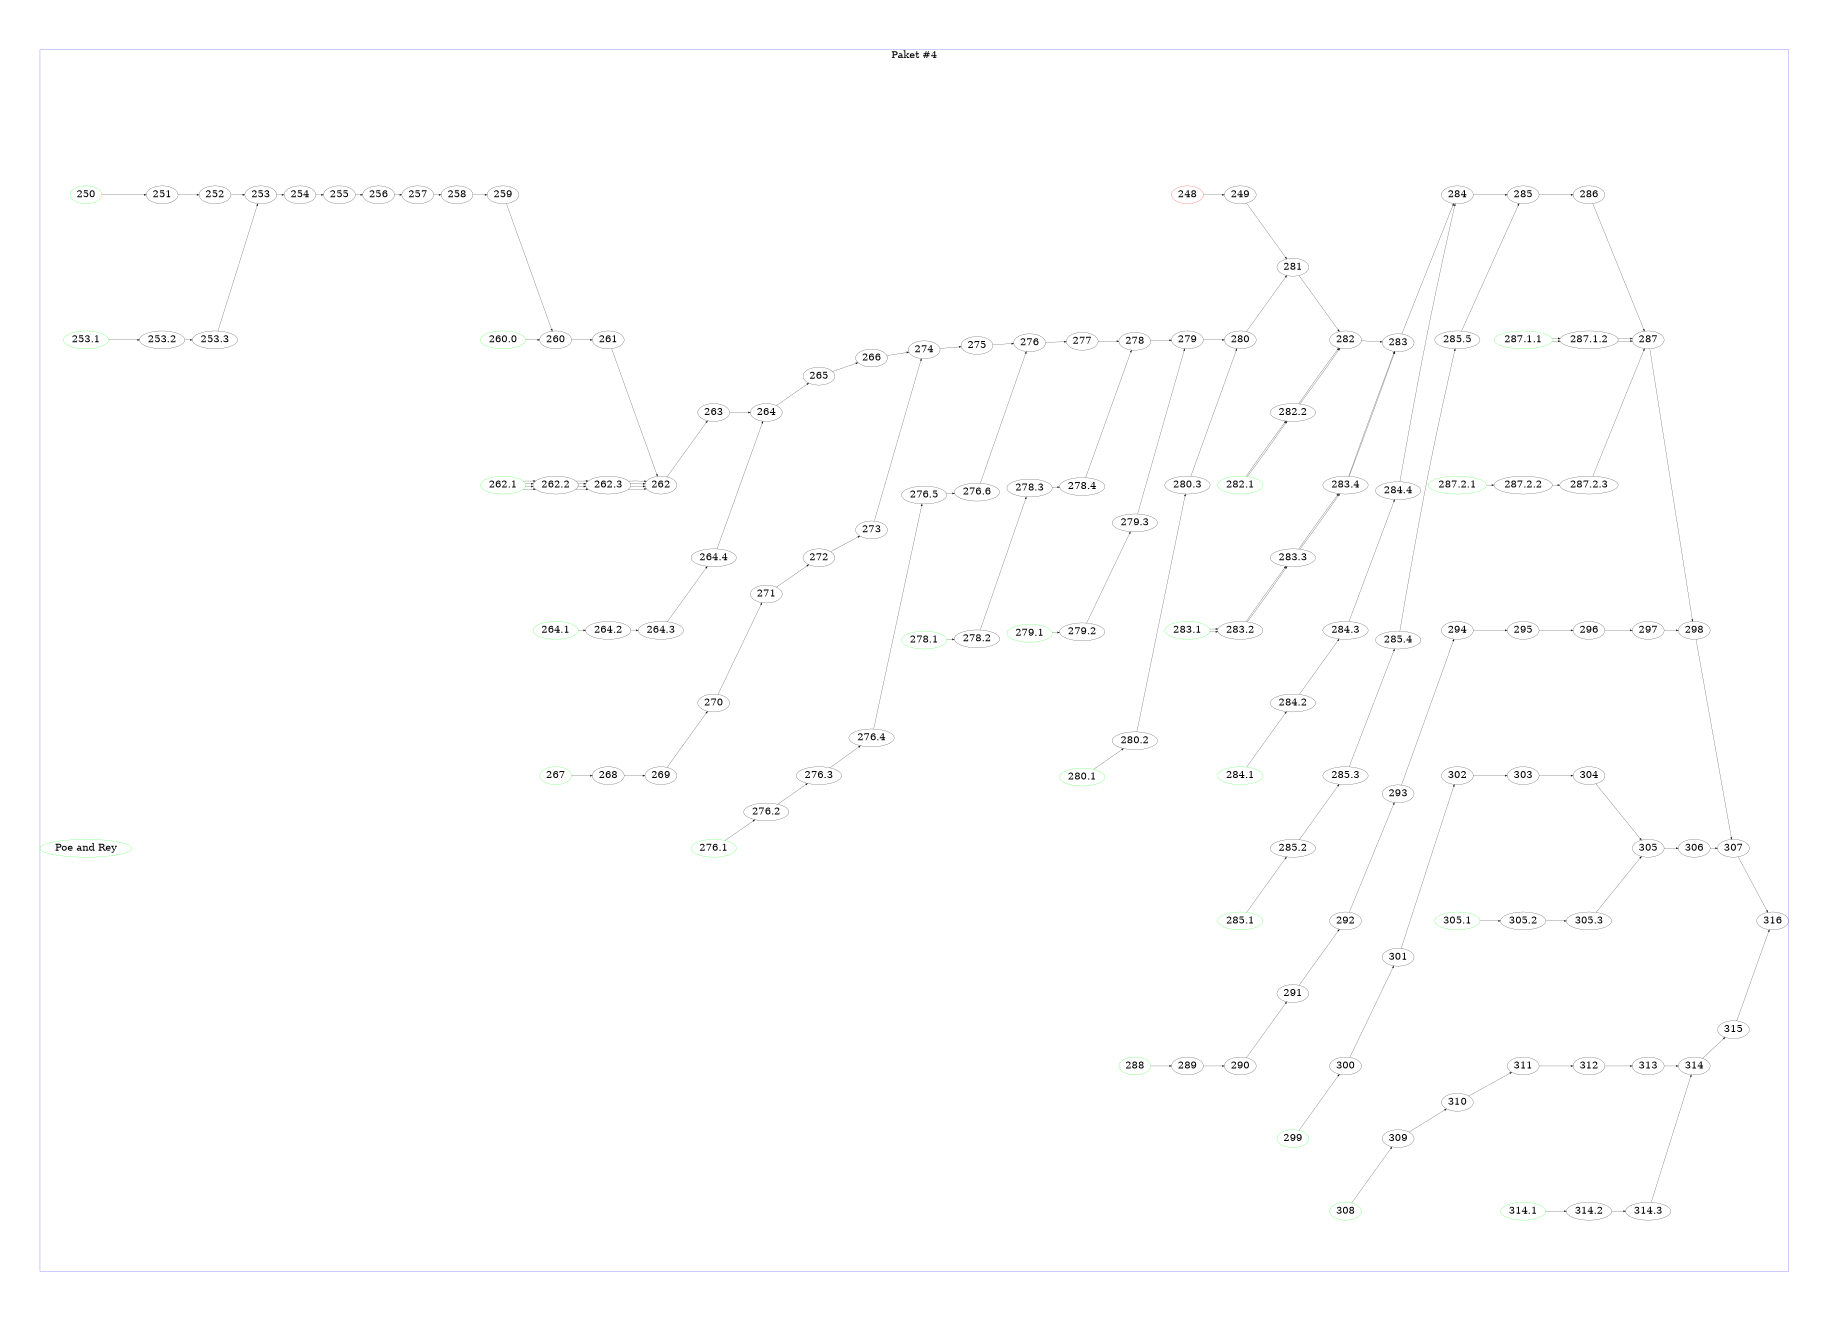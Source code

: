 digraph paket4 {
    rankdir=LR;
    ratio="fill";
    size="11.7,8.3!";
    margin=0.25;
    fontsize="48";
    node [fontsize="48"];

248 [color=red];
250 [color=green];
253.1 [color=green];
260.0 [color=green];
262.1 [color=green];
264.1 [color=green];
267 [color=green];
276.1 [color=green];
278.1 [color=green];
279.1 [color=green];
280.1 [color=green];
282.1 [color=green];
283.1 [color=green];
284.1 [color=green];
285.1 [color=green];
"287.1.1" [color=green];
"287.2.1" [color=green];
288 [color=green];
299 [color=green];
305.1 [color=green];
308 [color=green];
314.1 [color=green];

    subgraph cluster_4 {
        label = "Paket #4"
        color = blue

        "Poe and Rey" [color=green];
        248 -> 249 -> 281;
        250 -> 251 -> 252 -> 253;
        253.1 -> 253.2 -> 253.3 -> 253 -> 254 -> 255 -> 256 -> 257 -> 258 -> 259 -> 260;
        260.0 -> 260 -> 261 -> 262;

        262.1 -> 262.2 -> 262.3 -> 262;
        262.1 -> 262.2 -> 262.3 -> 262;
        262.1 -> 262.2 -> 262.3 -> 262;
        262.1 -> 262.2 -> 262.3 -> 262 -> 263 -> 264;

        264.1 -> 264.2 -> 264.3 -> 264.4 -> 264 -> 265 -> 266 -> 274
        267 -> 268 -> 269 -> 270 -> 271 -> 272 -> 273 -> 274 -> 275 -> 276;
        276.1 -> 276.2 -> 276.3 -> 276.4 -> 276.5 -> 276.6 -> 276 -> 277 -> 278;
        278.1 -> 278.2 -> 278.3 -> 278.4 -> 278 -> 279;
        279.1 -> 279.2 -> 279.3 -> 279 -> 280;
        280.1 -> 280.2 -> 280.3 -> 280 -> 281 -> 282;

        282.1 -> 282.2 -> 282;
        282.1 -> 282.2 -> 282 -> 283 -> 284 -> 285;

        283.1 -> 283.2 -> 283.3 -> 283.4 -> 283;
        283.1 -> 283.2 -> 283.3 -> 283.4 -> 283;

        284.1 -> 284.2 -> 284.3 -> 284.4 -> 284;
        285.1 -> 285.2 -> 285.3 -> 285.4 -> 285.5 -> 285 -> 286 -> 287;

        "287.1.1" -> "287.1.2" -> 287;
        "287.1.1" -> "287.1.2" -> 287;

        "287.2.1" -> "287.2.2" -> "287.2.3" -> 287 -> 298;

        288 -> 289 -> 290 -> 291 -> 292 -> 293 -> 294 -> 295 -> 296 -> 297 -> 298 -> 307;

        299 -> 300 -> 301 -> 302 -> 303 -> 304 -> 305;
        305.1 -> 305.2 -> 305.3 -> 305 -> 306 -> 307 -> 316;

        308 -> 309 -> 310 -> 311 -> 312 -> 313 -> 314;
        314.1 -> 314.2 -> 314.3 -> 314 -> 315 -> 316;
    }

}
